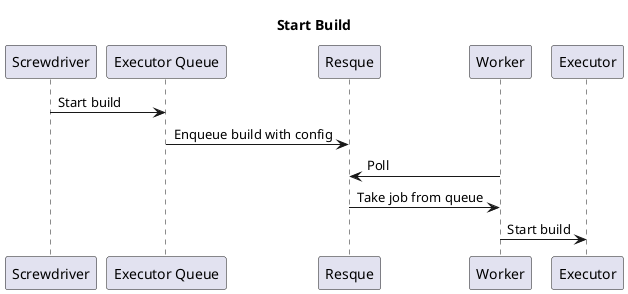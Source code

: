 @startuml
title Start Build
Screwdriver -> "Executor Queue": Start build
"Executor Queue" -> Resque: Enqueue build with config
Resque <- Worker: Poll
Resque -> Worker: Take job from queue
Worker -> Executor: Start build
@enduml
